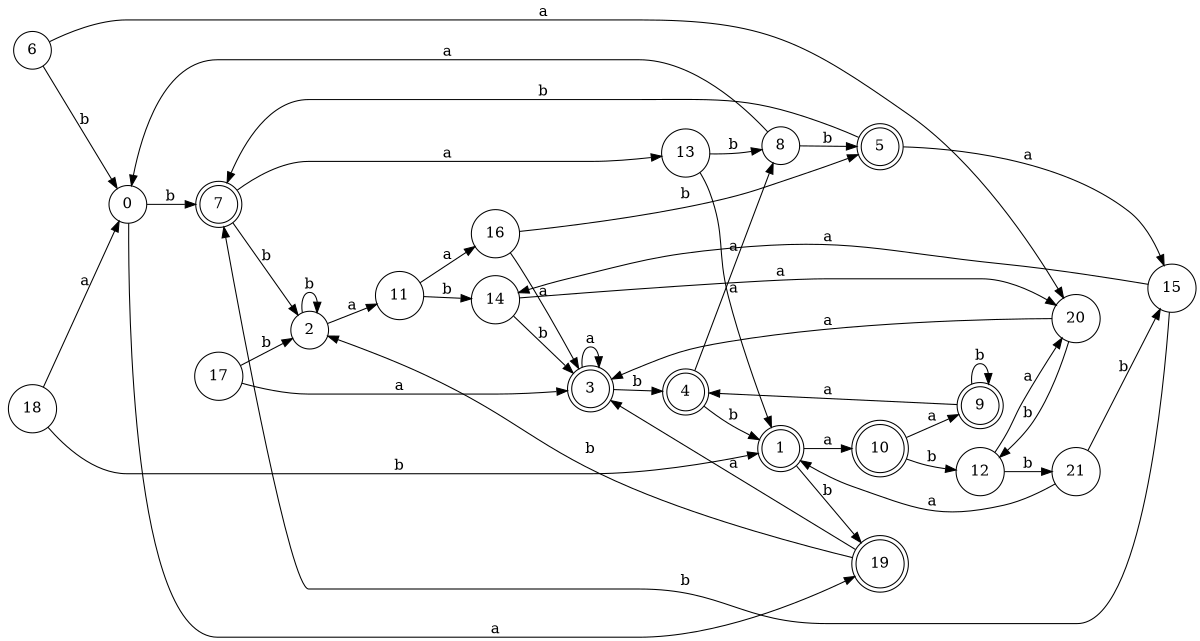 digraph n18_10 {
__start0 [label="" shape="none"];

rankdir=LR;
size="8,5";

s0 [style="filled", color="black", fillcolor="white" shape="circle", label="0"];
s1 [style="rounded,filled", color="black", fillcolor="white" shape="doublecircle", label="1"];
s2 [style="filled", color="black", fillcolor="white" shape="circle", label="2"];
s3 [style="rounded,filled", color="black", fillcolor="white" shape="doublecircle", label="3"];
s4 [style="rounded,filled", color="black", fillcolor="white" shape="doublecircle", label="4"];
s5 [style="rounded,filled", color="black", fillcolor="white" shape="doublecircle", label="5"];
s6 [style="filled", color="black", fillcolor="white" shape="circle", label="6"];
s7 [style="rounded,filled", color="black", fillcolor="white" shape="doublecircle", label="7"];
s8 [style="filled", color="black", fillcolor="white" shape="circle", label="8"];
s9 [style="rounded,filled", color="black", fillcolor="white" shape="doublecircle", label="9"];
s10 [style="rounded,filled", color="black", fillcolor="white" shape="doublecircle", label="10"];
s11 [style="filled", color="black", fillcolor="white" shape="circle", label="11"];
s12 [style="filled", color="black", fillcolor="white" shape="circle", label="12"];
s13 [style="filled", color="black", fillcolor="white" shape="circle", label="13"];
s14 [style="filled", color="black", fillcolor="white" shape="circle", label="14"];
s15 [style="filled", color="black", fillcolor="white" shape="circle", label="15"];
s16 [style="filled", color="black", fillcolor="white" shape="circle", label="16"];
s17 [style="filled", color="black", fillcolor="white" shape="circle", label="17"];
s18 [style="filled", color="black", fillcolor="white" shape="circle", label="18"];
s19 [style="rounded,filled", color="black", fillcolor="white" shape="doublecircle", label="19"];
s20 [style="filled", color="black", fillcolor="white" shape="circle", label="20"];
s21 [style="filled", color="black", fillcolor="white" shape="circle", label="21"];
s0 -> s19 [label="a"];
s0 -> s7 [label="b"];
s1 -> s10 [label="a"];
s1 -> s19 [label="b"];
s2 -> s11 [label="a"];
s2 -> s2 [label="b"];
s3 -> s3 [label="a"];
s3 -> s4 [label="b"];
s4 -> s8 [label="a"];
s4 -> s1 [label="b"];
s5 -> s15 [label="a"];
s5 -> s7 [label="b"];
s6 -> s20 [label="a"];
s6 -> s0 [label="b"];
s7 -> s13 [label="a"];
s7 -> s2 [label="b"];
s8 -> s0 [label="a"];
s8 -> s5 [label="b"];
s9 -> s4 [label="a"];
s9 -> s9 [label="b"];
s10 -> s9 [label="a"];
s10 -> s12 [label="b"];
s11 -> s16 [label="a"];
s11 -> s14 [label="b"];
s12 -> s20 [label="a"];
s12 -> s21 [label="b"];
s13 -> s1 [label="a"];
s13 -> s8 [label="b"];
s14 -> s20 [label="a"];
s14 -> s3 [label="b"];
s15 -> s14 [label="a"];
s15 -> s7 [label="b"];
s16 -> s3 [label="a"];
s16 -> s5 [label="b"];
s17 -> s3 [label="a"];
s17 -> s2 [label="b"];
s18 -> s0 [label="a"];
s18 -> s1 [label="b"];
s19 -> s3 [label="a"];
s19 -> s2 [label="b"];
s20 -> s3 [label="a"];
s20 -> s12 [label="b"];
s21 -> s1 [label="a"];
s21 -> s15 [label="b"];

}